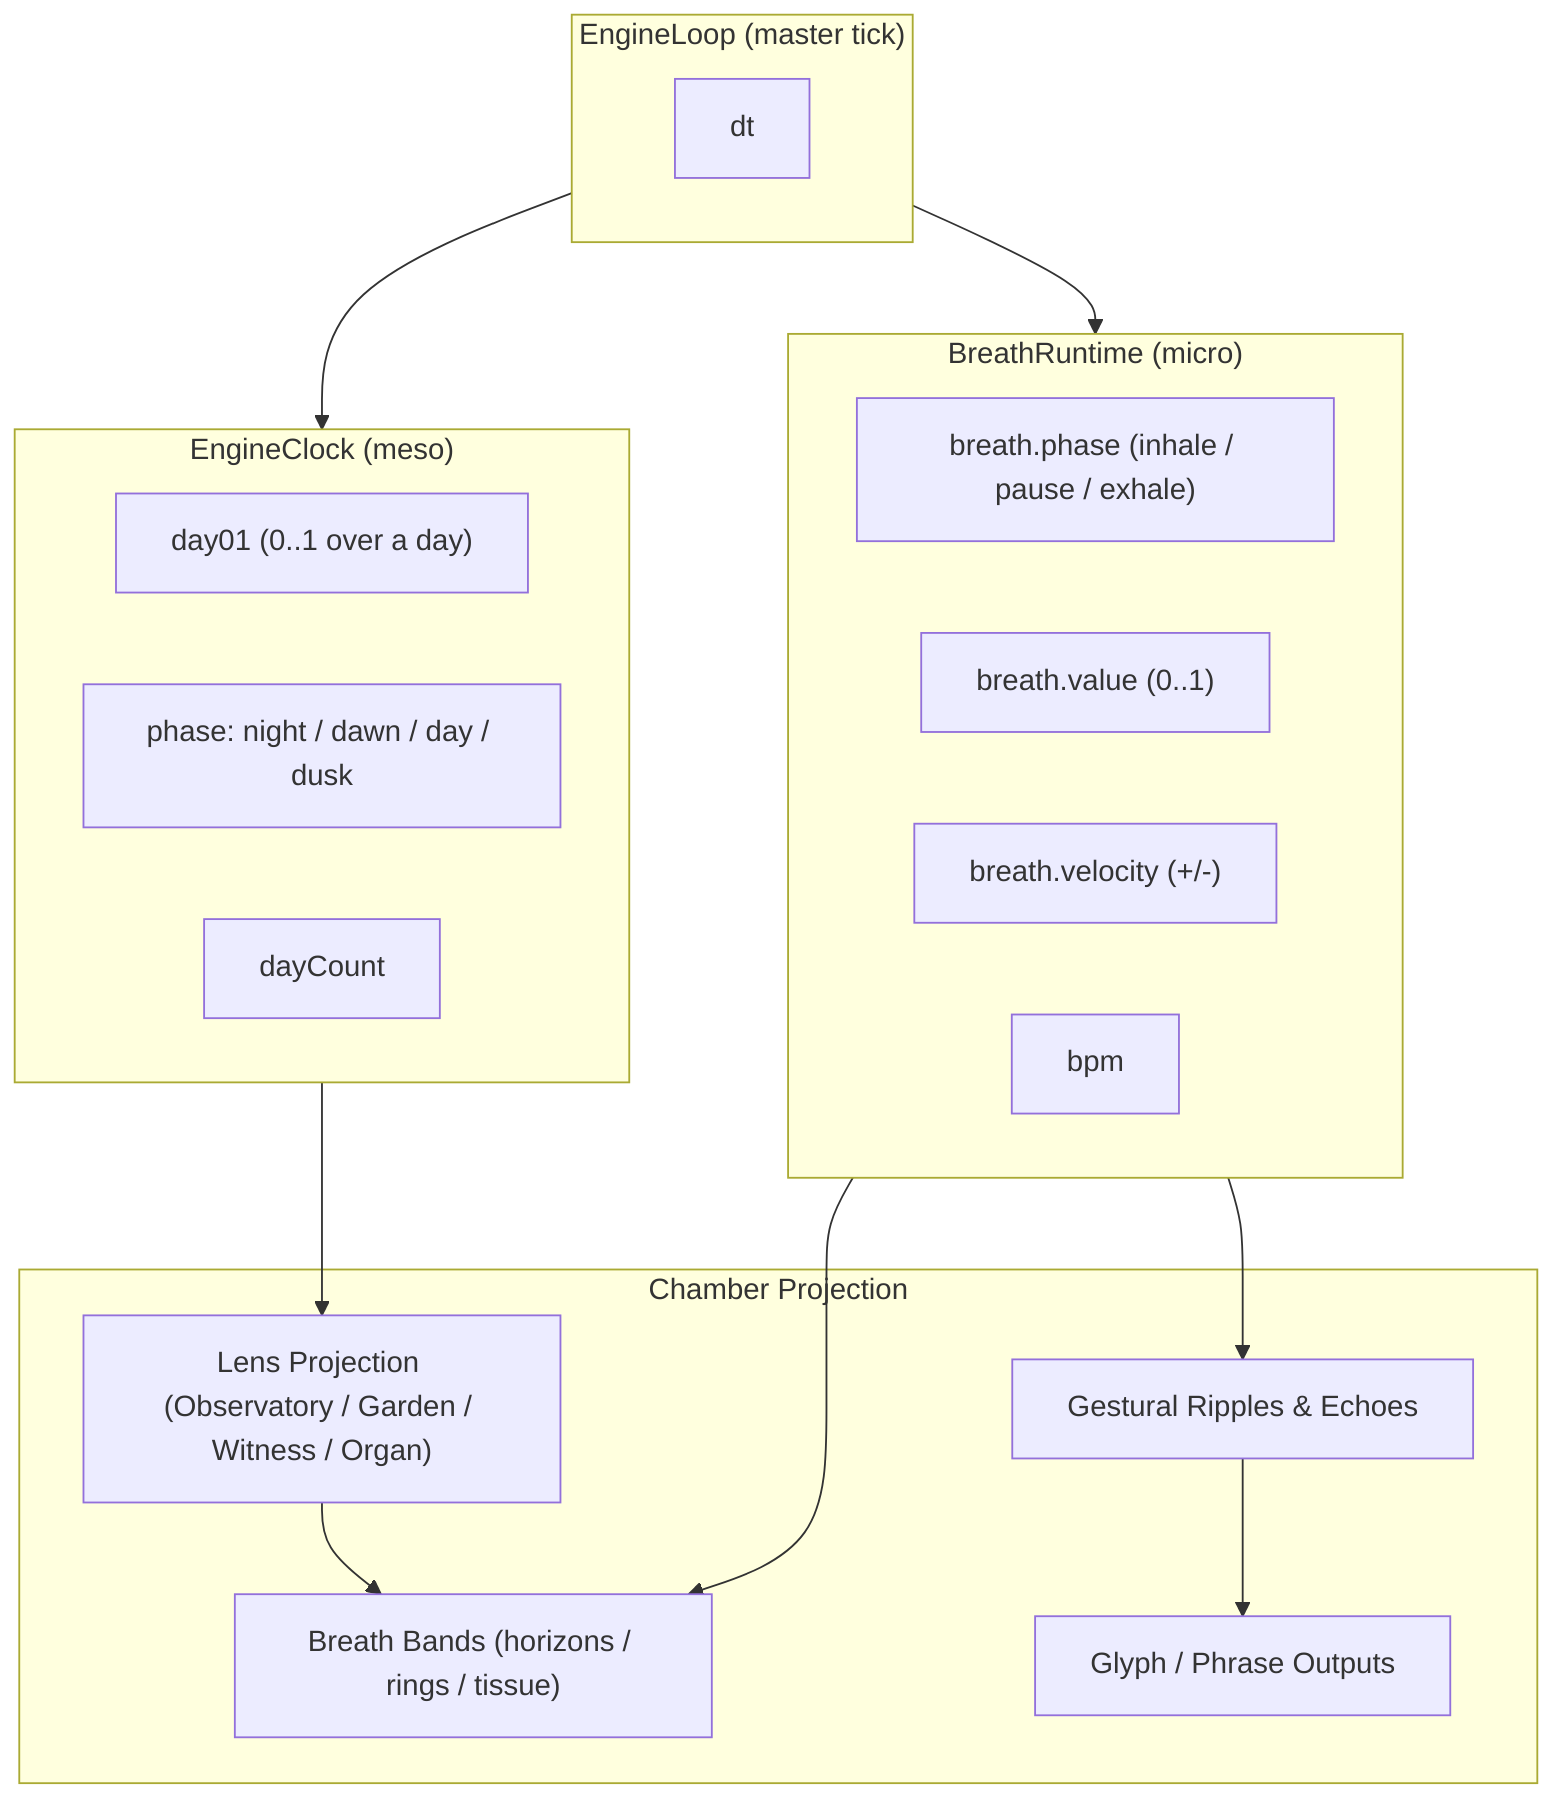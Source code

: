 flowchart TD

    subgraph Loop["EngineLoop (master tick)"]
      T[dt]
    end

    subgraph Clk["EngineClock (meso)"]
      day01["day01 (0..1 over a day)"]
      phase["phase: night / dawn / day / dusk"]
      count["dayCount"]
    end

    subgraph Br["BreathRuntime (micro)"]
      phaseB["breath.phase (inhale / pause / exhale)"]
      valueB["breath.value (0..1)"]
      velocityB["breath.velocity (+/-)"]
      bpm["bpm"]
    end

    subgraph Ch["Chamber Projection"]
      bands["Breath Bands (horizons / rings / tissue)"]
      lens["Lens Projection (Observatory / Garden / Witness / Organ)"]
      echoes["Gestural Ripples & Echoes"]
      glyphs["Glyph / Phrase Outputs"]
    end

    Loop --> Clk
    Loop --> Br

    Clk --> lens
    Br --> bands
    Br --> echoes
    lens --> bands
    echoes --> glyphs
